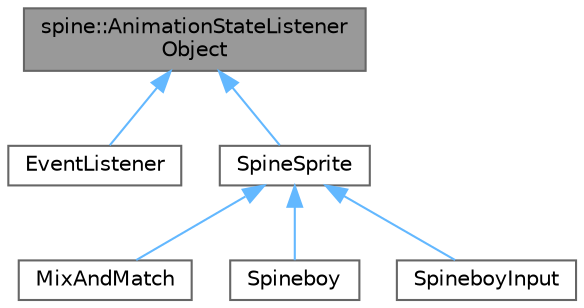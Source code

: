 digraph "spine::AnimationStateListenerObject"
{
 // LATEX_PDF_SIZE
  bgcolor="transparent";
  edge [fontname=Helvetica,fontsize=10,labelfontname=Helvetica,labelfontsize=10];
  node [fontname=Helvetica,fontsize=10,shape=box,height=0.2,width=0.4];
  Node1 [id="Node000001",label="spine::AnimationStateListener\lObject",height=0.2,width=0.4,color="gray40", fillcolor="grey60", style="filled", fontcolor="black",tooltip="Abstract class to inherit from to create a callback object"];
  Node1 -> Node2 [id="edge1_Node000001_Node000002",dir="back",color="steelblue1",style="solid",tooltip=" "];
  Node2 [id="Node000002",label="EventListener",height=0.2,width=0.4,color="gray40", fillcolor="white", style="filled",URL="$struct_event_listener.html",tooltip=" "];
  Node1 -> Node3 [id="edge2_Node000001_Node000003",dir="back",color="steelblue1",style="solid",tooltip=" "];
  Node3 [id="Node000003",label="SpineSprite",height=0.2,width=0.4,color="gray40", fillcolor="white", style="filled",URL="$class_spine_sprite.html",tooltip=" "];
  Node3 -> Node4 [id="edge3_Node000003_Node000004",dir="back",color="steelblue1",style="solid",tooltip=" "];
  Node4 [id="Node000004",label="MixAndMatch",height=0.2,width=0.4,color="gray40", fillcolor="white", style="filled",URL="$class_mix_and_match.html",tooltip=" "];
  Node3 -> Node5 [id="edge4_Node000003_Node000005",dir="back",color="steelblue1",style="solid",tooltip=" "];
  Node5 [id="Node000005",label="Spineboy",height=0.2,width=0.4,color="gray40", fillcolor="white", style="filled",URL="$class_spineboy.html",tooltip=" "];
  Node3 -> Node6 [id="edge5_Node000003_Node000006",dir="back",color="steelblue1",style="solid",tooltip=" "];
  Node6 [id="Node000006",label="SpineboyInput",height=0.2,width=0.4,color="gray40", fillcolor="white", style="filled",URL="$class_spineboy_input.html",tooltip=" "];
}
